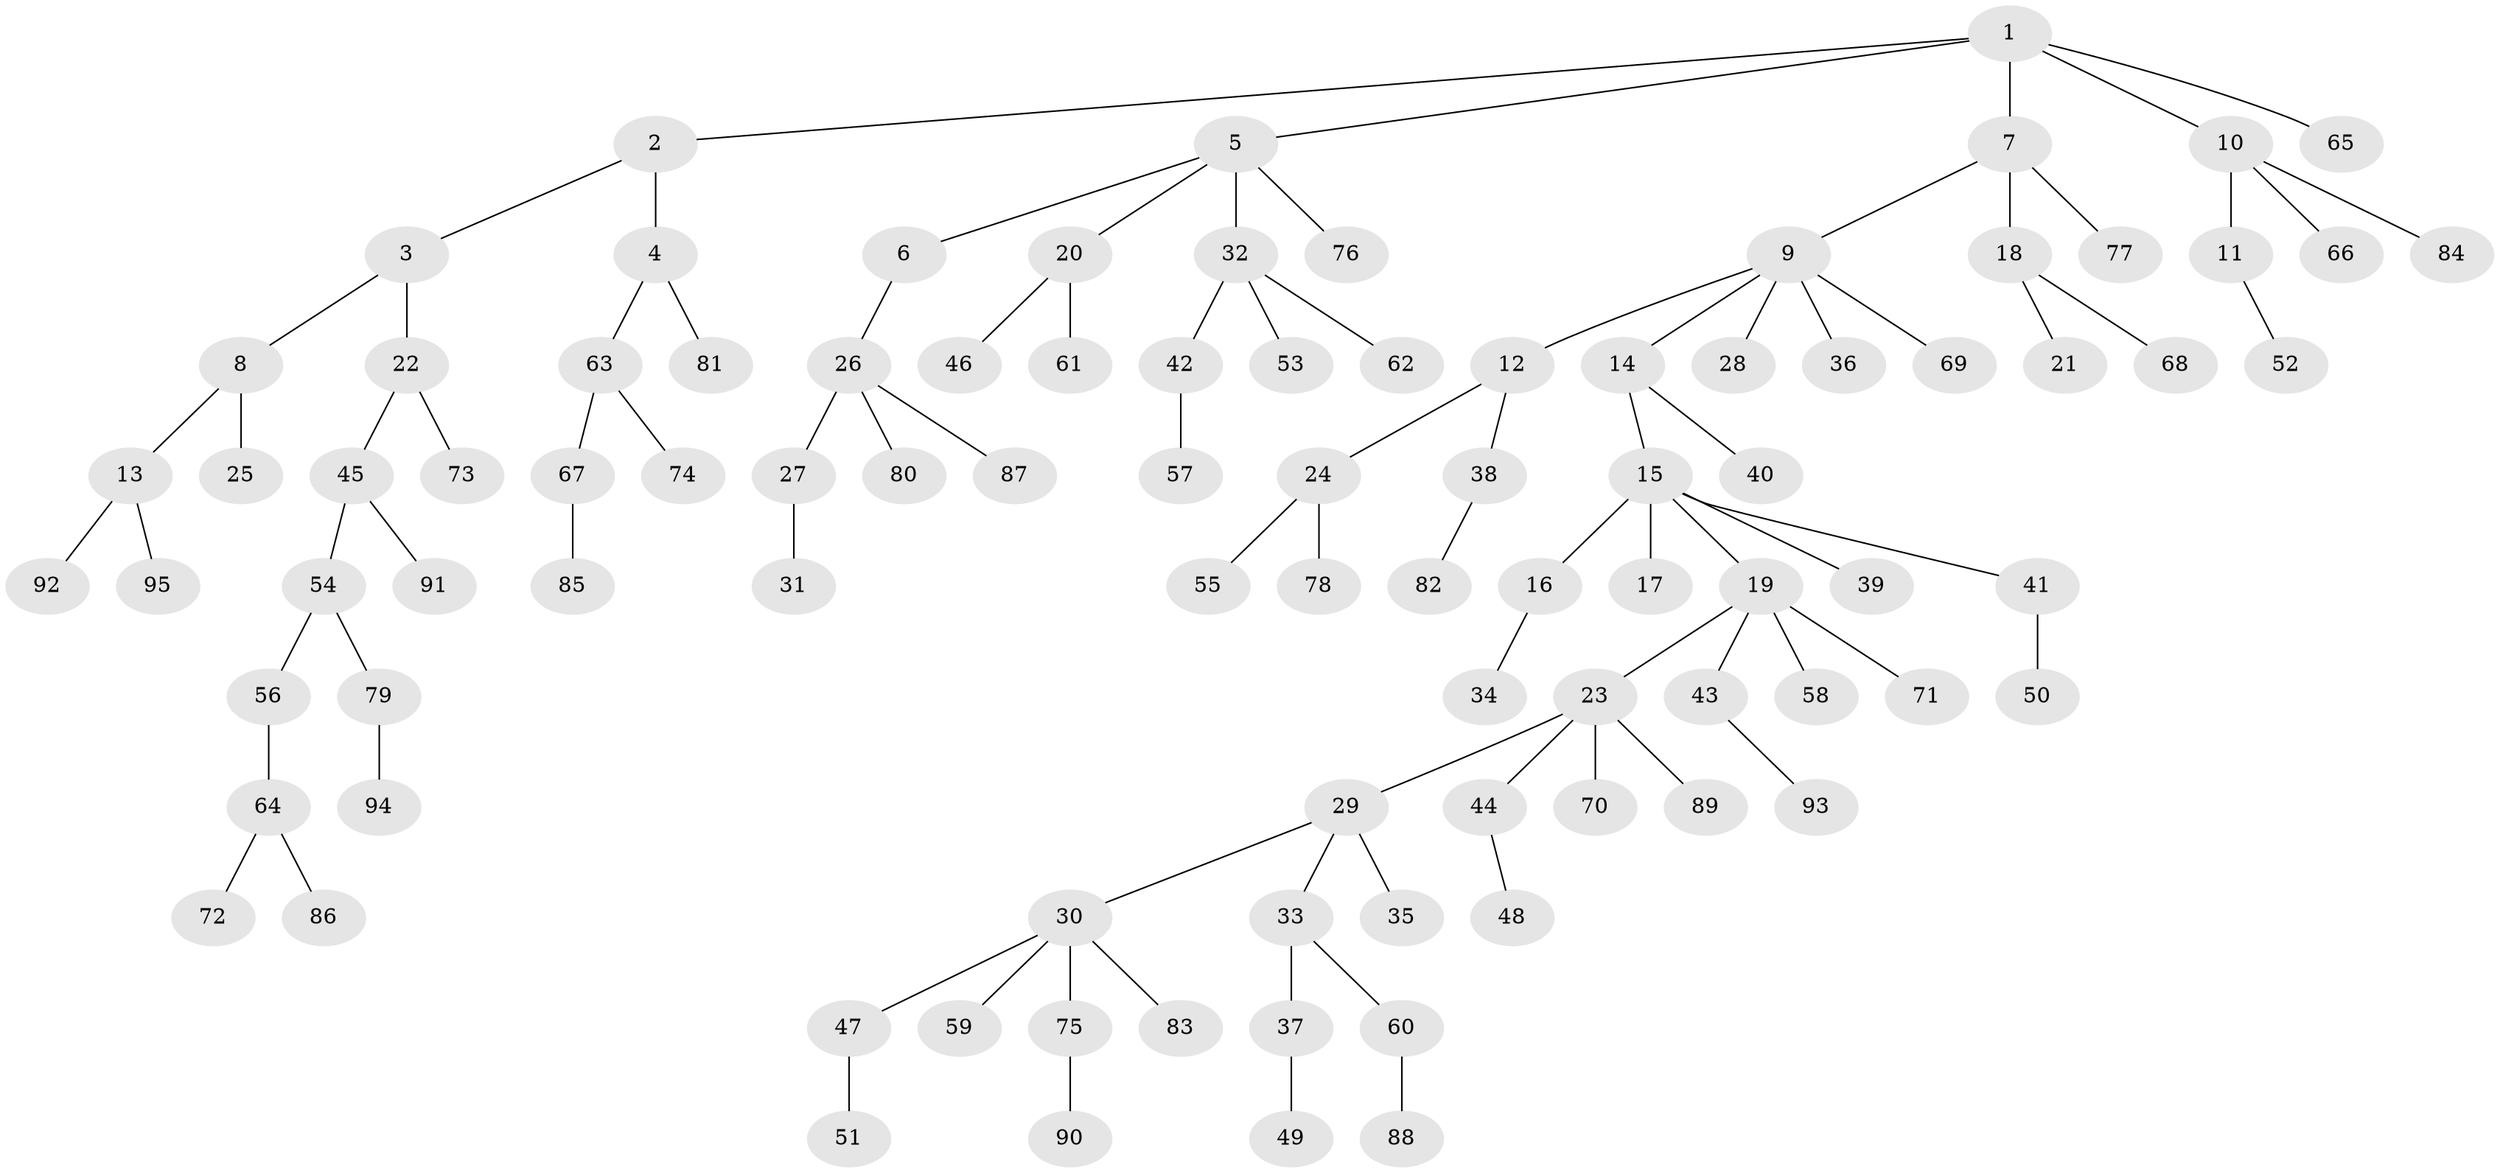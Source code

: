 // coarse degree distribution, {6: 0.016129032258064516, 4: 0.0967741935483871, 2: 0.11290322580645161, 5: 0.04838709677419355, 3: 0.0967741935483871, 1: 0.6129032258064516, 7: 0.016129032258064516}
// Generated by graph-tools (version 1.1) at 2025/52/02/27/25 19:52:10]
// undirected, 95 vertices, 94 edges
graph export_dot {
graph [start="1"]
  node [color=gray90,style=filled];
  1;
  2;
  3;
  4;
  5;
  6;
  7;
  8;
  9;
  10;
  11;
  12;
  13;
  14;
  15;
  16;
  17;
  18;
  19;
  20;
  21;
  22;
  23;
  24;
  25;
  26;
  27;
  28;
  29;
  30;
  31;
  32;
  33;
  34;
  35;
  36;
  37;
  38;
  39;
  40;
  41;
  42;
  43;
  44;
  45;
  46;
  47;
  48;
  49;
  50;
  51;
  52;
  53;
  54;
  55;
  56;
  57;
  58;
  59;
  60;
  61;
  62;
  63;
  64;
  65;
  66;
  67;
  68;
  69;
  70;
  71;
  72;
  73;
  74;
  75;
  76;
  77;
  78;
  79;
  80;
  81;
  82;
  83;
  84;
  85;
  86;
  87;
  88;
  89;
  90;
  91;
  92;
  93;
  94;
  95;
  1 -- 2;
  1 -- 5;
  1 -- 7;
  1 -- 10;
  1 -- 65;
  2 -- 3;
  2 -- 4;
  3 -- 8;
  3 -- 22;
  4 -- 63;
  4 -- 81;
  5 -- 6;
  5 -- 20;
  5 -- 32;
  5 -- 76;
  6 -- 26;
  7 -- 9;
  7 -- 18;
  7 -- 77;
  8 -- 13;
  8 -- 25;
  9 -- 12;
  9 -- 14;
  9 -- 28;
  9 -- 36;
  9 -- 69;
  10 -- 11;
  10 -- 66;
  10 -- 84;
  11 -- 52;
  12 -- 24;
  12 -- 38;
  13 -- 92;
  13 -- 95;
  14 -- 15;
  14 -- 40;
  15 -- 16;
  15 -- 17;
  15 -- 19;
  15 -- 39;
  15 -- 41;
  16 -- 34;
  18 -- 21;
  18 -- 68;
  19 -- 23;
  19 -- 43;
  19 -- 58;
  19 -- 71;
  20 -- 46;
  20 -- 61;
  22 -- 45;
  22 -- 73;
  23 -- 29;
  23 -- 44;
  23 -- 70;
  23 -- 89;
  24 -- 55;
  24 -- 78;
  26 -- 27;
  26 -- 80;
  26 -- 87;
  27 -- 31;
  29 -- 30;
  29 -- 33;
  29 -- 35;
  30 -- 47;
  30 -- 59;
  30 -- 75;
  30 -- 83;
  32 -- 42;
  32 -- 53;
  32 -- 62;
  33 -- 37;
  33 -- 60;
  37 -- 49;
  38 -- 82;
  41 -- 50;
  42 -- 57;
  43 -- 93;
  44 -- 48;
  45 -- 54;
  45 -- 91;
  47 -- 51;
  54 -- 56;
  54 -- 79;
  56 -- 64;
  60 -- 88;
  63 -- 67;
  63 -- 74;
  64 -- 72;
  64 -- 86;
  67 -- 85;
  75 -- 90;
  79 -- 94;
}
